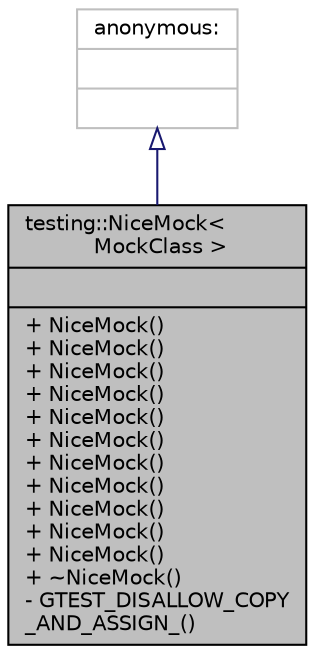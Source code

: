 digraph "testing::NiceMock&lt; MockClass &gt;"
{
  edge [fontname="Helvetica",fontsize="10",labelfontname="Helvetica",labelfontsize="10"];
  node [fontname="Helvetica",fontsize="10",shape=record];
  Node2 [label="{testing::NiceMock\<\l MockClass \>\n||+ NiceMock()\l+ NiceMock()\l+ NiceMock()\l+ NiceMock()\l+ NiceMock()\l+ NiceMock()\l+ NiceMock()\l+ NiceMock()\l+ NiceMock()\l+ NiceMock()\l+ NiceMock()\l+ ~NiceMock()\l- GTEST_DISALLOW_COPY\l_AND_ASSIGN_()\l}",height=0.2,width=0.4,color="black", fillcolor="grey75", style="filled", fontcolor="black"];
  Node3 -> Node2 [dir="back",color="midnightblue",fontsize="10",style="solid",arrowtail="onormal",fontname="Helvetica"];
  Node3 [label="{anonymous:\n||}",height=0.2,width=0.4,color="grey75", fillcolor="white", style="filled"];
}
